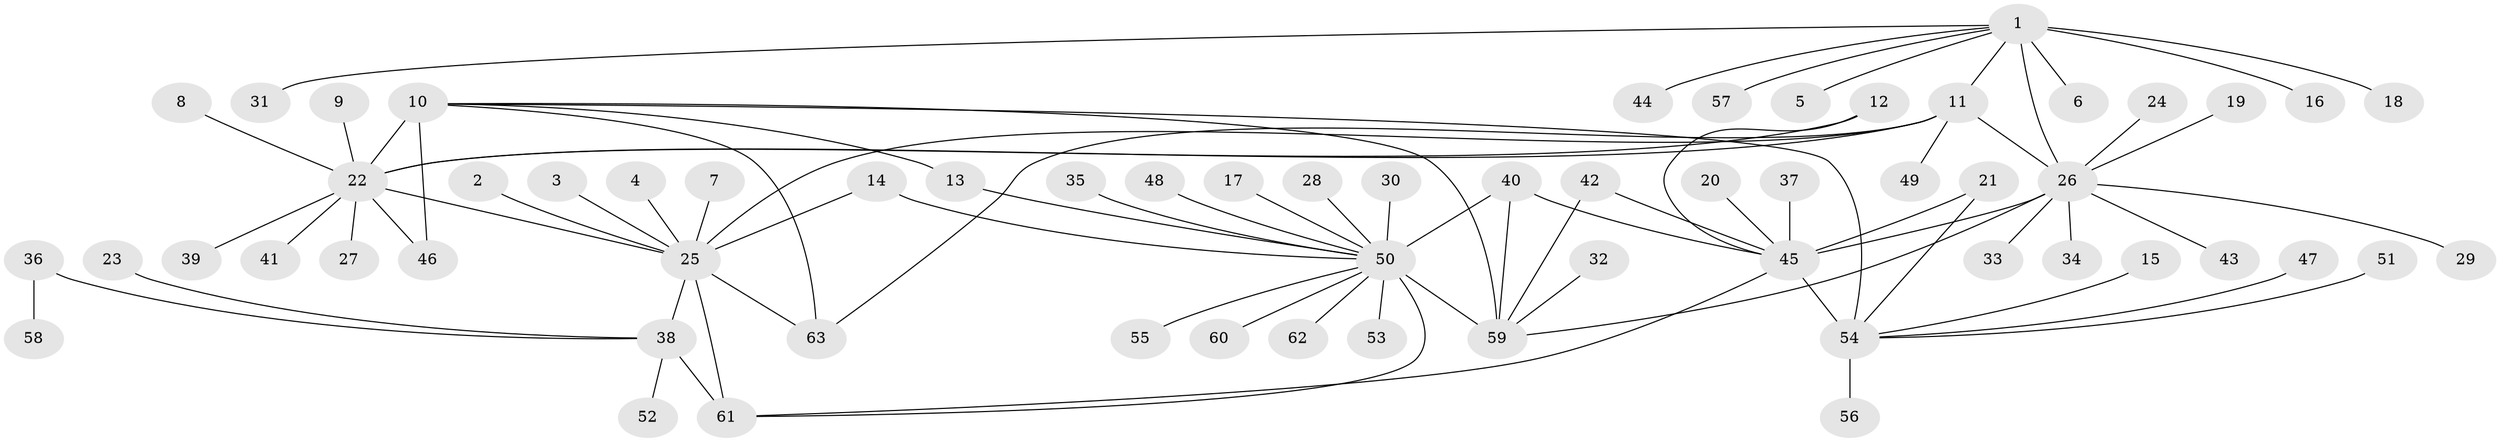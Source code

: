 // original degree distribution, {8: 0.047619047619047616, 7: 0.031746031746031744, 13: 0.007936507936507936, 6: 0.031746031746031744, 10: 0.03968253968253968, 14: 0.007936507936507936, 5: 0.023809523809523808, 11: 0.023809523809523808, 12: 0.015873015873015872, 9: 0.007936507936507936, 1: 0.6428571428571429, 2: 0.09523809523809523, 4: 0.015873015873015872, 3: 0.007936507936507936}
// Generated by graph-tools (version 1.1) at 2025/02/03/09/25 03:02:36]
// undirected, 63 vertices, 79 edges
graph export_dot {
graph [start="1"]
  node [color=gray90,style=filled];
  1;
  2;
  3;
  4;
  5;
  6;
  7;
  8;
  9;
  10;
  11;
  12;
  13;
  14;
  15;
  16;
  17;
  18;
  19;
  20;
  21;
  22;
  23;
  24;
  25;
  26;
  27;
  28;
  29;
  30;
  31;
  32;
  33;
  34;
  35;
  36;
  37;
  38;
  39;
  40;
  41;
  42;
  43;
  44;
  45;
  46;
  47;
  48;
  49;
  50;
  51;
  52;
  53;
  54;
  55;
  56;
  57;
  58;
  59;
  60;
  61;
  62;
  63;
  1 -- 5 [weight=1.0];
  1 -- 6 [weight=1.0];
  1 -- 11 [weight=2.0];
  1 -- 16 [weight=1.0];
  1 -- 18 [weight=1.0];
  1 -- 26 [weight=6.0];
  1 -- 31 [weight=1.0];
  1 -- 44 [weight=1.0];
  1 -- 57 [weight=1.0];
  2 -- 25 [weight=1.0];
  3 -- 25 [weight=1.0];
  4 -- 25 [weight=1.0];
  7 -- 25 [weight=1.0];
  8 -- 22 [weight=1.0];
  9 -- 22 [weight=1.0];
  10 -- 13 [weight=1.0];
  10 -- 22 [weight=6.0];
  10 -- 46 [weight=2.0];
  10 -- 54 [weight=1.0];
  10 -- 59 [weight=1.0];
  10 -- 63 [weight=1.0];
  11 -- 22 [weight=1.0];
  11 -- 25 [weight=1.0];
  11 -- 26 [weight=3.0];
  11 -- 49 [weight=1.0];
  11 -- 63 [weight=1.0];
  12 -- 22 [weight=1.0];
  12 -- 45 [weight=1.0];
  13 -- 50 [weight=1.0];
  14 -- 25 [weight=1.0];
  14 -- 50 [weight=1.0];
  15 -- 54 [weight=1.0];
  17 -- 50 [weight=1.0];
  19 -- 26 [weight=1.0];
  20 -- 45 [weight=1.0];
  21 -- 45 [weight=4.0];
  21 -- 54 [weight=1.0];
  22 -- 25 [weight=1.0];
  22 -- 27 [weight=1.0];
  22 -- 39 [weight=1.0];
  22 -- 41 [weight=1.0];
  22 -- 46 [weight=3.0];
  23 -- 38 [weight=1.0];
  24 -- 26 [weight=1.0];
  25 -- 38 [weight=4.0];
  25 -- 61 [weight=4.0];
  25 -- 63 [weight=1.0];
  26 -- 29 [weight=1.0];
  26 -- 33 [weight=1.0];
  26 -- 34 [weight=1.0];
  26 -- 43 [weight=1.0];
  26 -- 45 [weight=1.0];
  26 -- 59 [weight=1.0];
  28 -- 50 [weight=1.0];
  30 -- 50 [weight=1.0];
  32 -- 59 [weight=1.0];
  35 -- 50 [weight=1.0];
  36 -- 38 [weight=1.0];
  36 -- 58 [weight=1.0];
  37 -- 45 [weight=1.0];
  38 -- 52 [weight=1.0];
  38 -- 61 [weight=1.0];
  40 -- 45 [weight=1.0];
  40 -- 50 [weight=4.0];
  40 -- 59 [weight=1.0];
  42 -- 45 [weight=1.0];
  42 -- 59 [weight=1.0];
  45 -- 54 [weight=4.0];
  45 -- 61 [weight=1.0];
  47 -- 54 [weight=1.0];
  48 -- 50 [weight=1.0];
  50 -- 53 [weight=1.0];
  50 -- 55 [weight=1.0];
  50 -- 59 [weight=4.0];
  50 -- 60 [weight=1.0];
  50 -- 61 [weight=1.0];
  50 -- 62 [weight=1.0];
  51 -- 54 [weight=1.0];
  54 -- 56 [weight=1.0];
}
